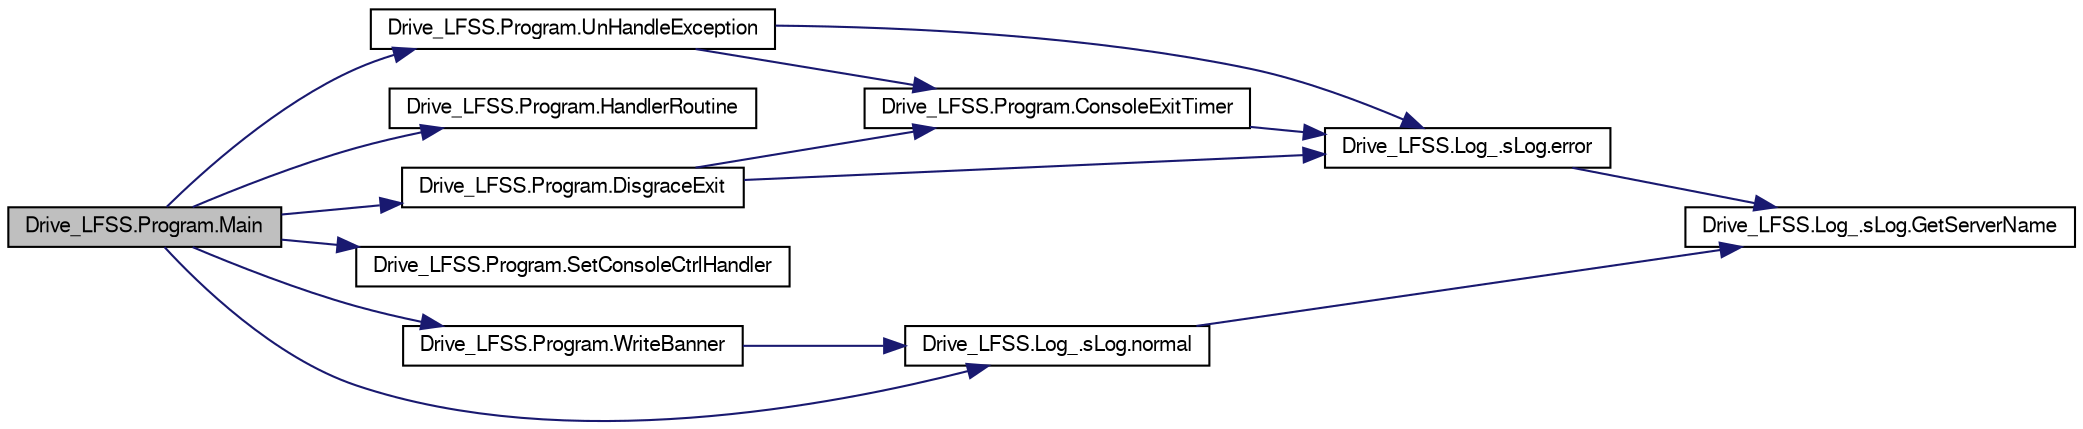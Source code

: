 digraph G
{
  bgcolor="transparent";
  edge [fontname="FreeSans",fontsize=10,labelfontname="FreeSans",labelfontsize=10];
  node [fontname="FreeSans",fontsize=10,shape=record];
  rankdir=LR;
  Node1 [label="Drive_LFSS.Program.Main",height=0.2,width=0.4,color="black", fillcolor="grey75", style="filled" fontcolor="black"];
  Node1 -> Node2 [color="midnightblue",fontsize=10,style="solid",fontname="FreeSans"];
  Node2 [label="Drive_LFSS.Program.DisgraceExit",height=0.2,width=0.4,color="black",URL="$class_drive___l_f_s_s_1_1_program.html#4e27d9dd163a66f49c99fcd31d617afe"];
  Node2 -> Node3 [color="midnightblue",fontsize=10,style="solid",fontname="FreeSans"];
  Node3 [label="Drive_LFSS.Program.ConsoleExitTimer",height=0.2,width=0.4,color="black",URL="$class_drive___l_f_s_s_1_1_program.html#479ec41777a494dfa03734c247e7fa3a"];
  Node3 -> Node4 [color="midnightblue",fontsize=10,style="solid",fontname="FreeSans"];
  Node4 [label="Drive_LFSS.Log_.sLog.error",height=0.2,width=0.4,color="black",URL="$class_drive___l_f_s_s_1_1_log___1_1s_log.html#02ad530a0733ac486d779ddf9140b219"];
  Node4 -> Node5 [color="midnightblue",fontsize=10,style="solid",fontname="FreeSans"];
  Node5 [label="Drive_LFSS.Log_.sLog.GetServerName",height=0.2,width=0.4,color="black",URL="$class_drive___l_f_s_s_1_1_log___1_1s_log.html#9c38361eceec54b892e2b27baba0b7e0"];
  Node2 -> Node4 [color="midnightblue",fontsize=10,style="solid",fontname="FreeSans"];
  Node1 -> Node6 [color="midnightblue",fontsize=10,style="solid",fontname="FreeSans"];
  Node6 [label="Drive_LFSS.Program.HandlerRoutine",height=0.2,width=0.4,color="black",URL="$class_drive___l_f_s_s_1_1_program.html#704bbba1c7110a23f376740784cf48b7"];
  Node1 -> Node7 [color="midnightblue",fontsize=10,style="solid",fontname="FreeSans"];
  Node7 [label="Drive_LFSS.Log_.sLog.normal",height=0.2,width=0.4,color="black",URL="$class_drive___l_f_s_s_1_1_log___1_1s_log.html#9194883d73c44a9b7c8378e17cdb186f"];
  Node7 -> Node5 [color="midnightblue",fontsize=10,style="solid",fontname="FreeSans"];
  Node1 -> Node8 [color="midnightblue",fontsize=10,style="solid",fontname="FreeSans"];
  Node8 [label="Drive_LFSS.Program.SetConsoleCtrlHandler",height=0.2,width=0.4,color="black",URL="$class_drive___l_f_s_s_1_1_program.html#4b3081bc55d7579f89cf29a8f2d82b62"];
  Node1 -> Node9 [color="midnightblue",fontsize=10,style="solid",fontname="FreeSans"];
  Node9 [label="Drive_LFSS.Program.UnHandleException",height=0.2,width=0.4,color="black",URL="$class_drive___l_f_s_s_1_1_program.html#c8ec90b2d17e5800eeb1a63b81d5f0ba"];
  Node9 -> Node3 [color="midnightblue",fontsize=10,style="solid",fontname="FreeSans"];
  Node9 -> Node4 [color="midnightblue",fontsize=10,style="solid",fontname="FreeSans"];
  Node1 -> Node10 [color="midnightblue",fontsize=10,style="solid",fontname="FreeSans"];
  Node10 [label="Drive_LFSS.Program.WriteBanner",height=0.2,width=0.4,color="black",URL="$class_drive___l_f_s_s_1_1_program.html#a56b64dd7cf6d96d4f9d3e05e7f5ff65"];
  Node10 -> Node7 [color="midnightblue",fontsize=10,style="solid",fontname="FreeSans"];
}
